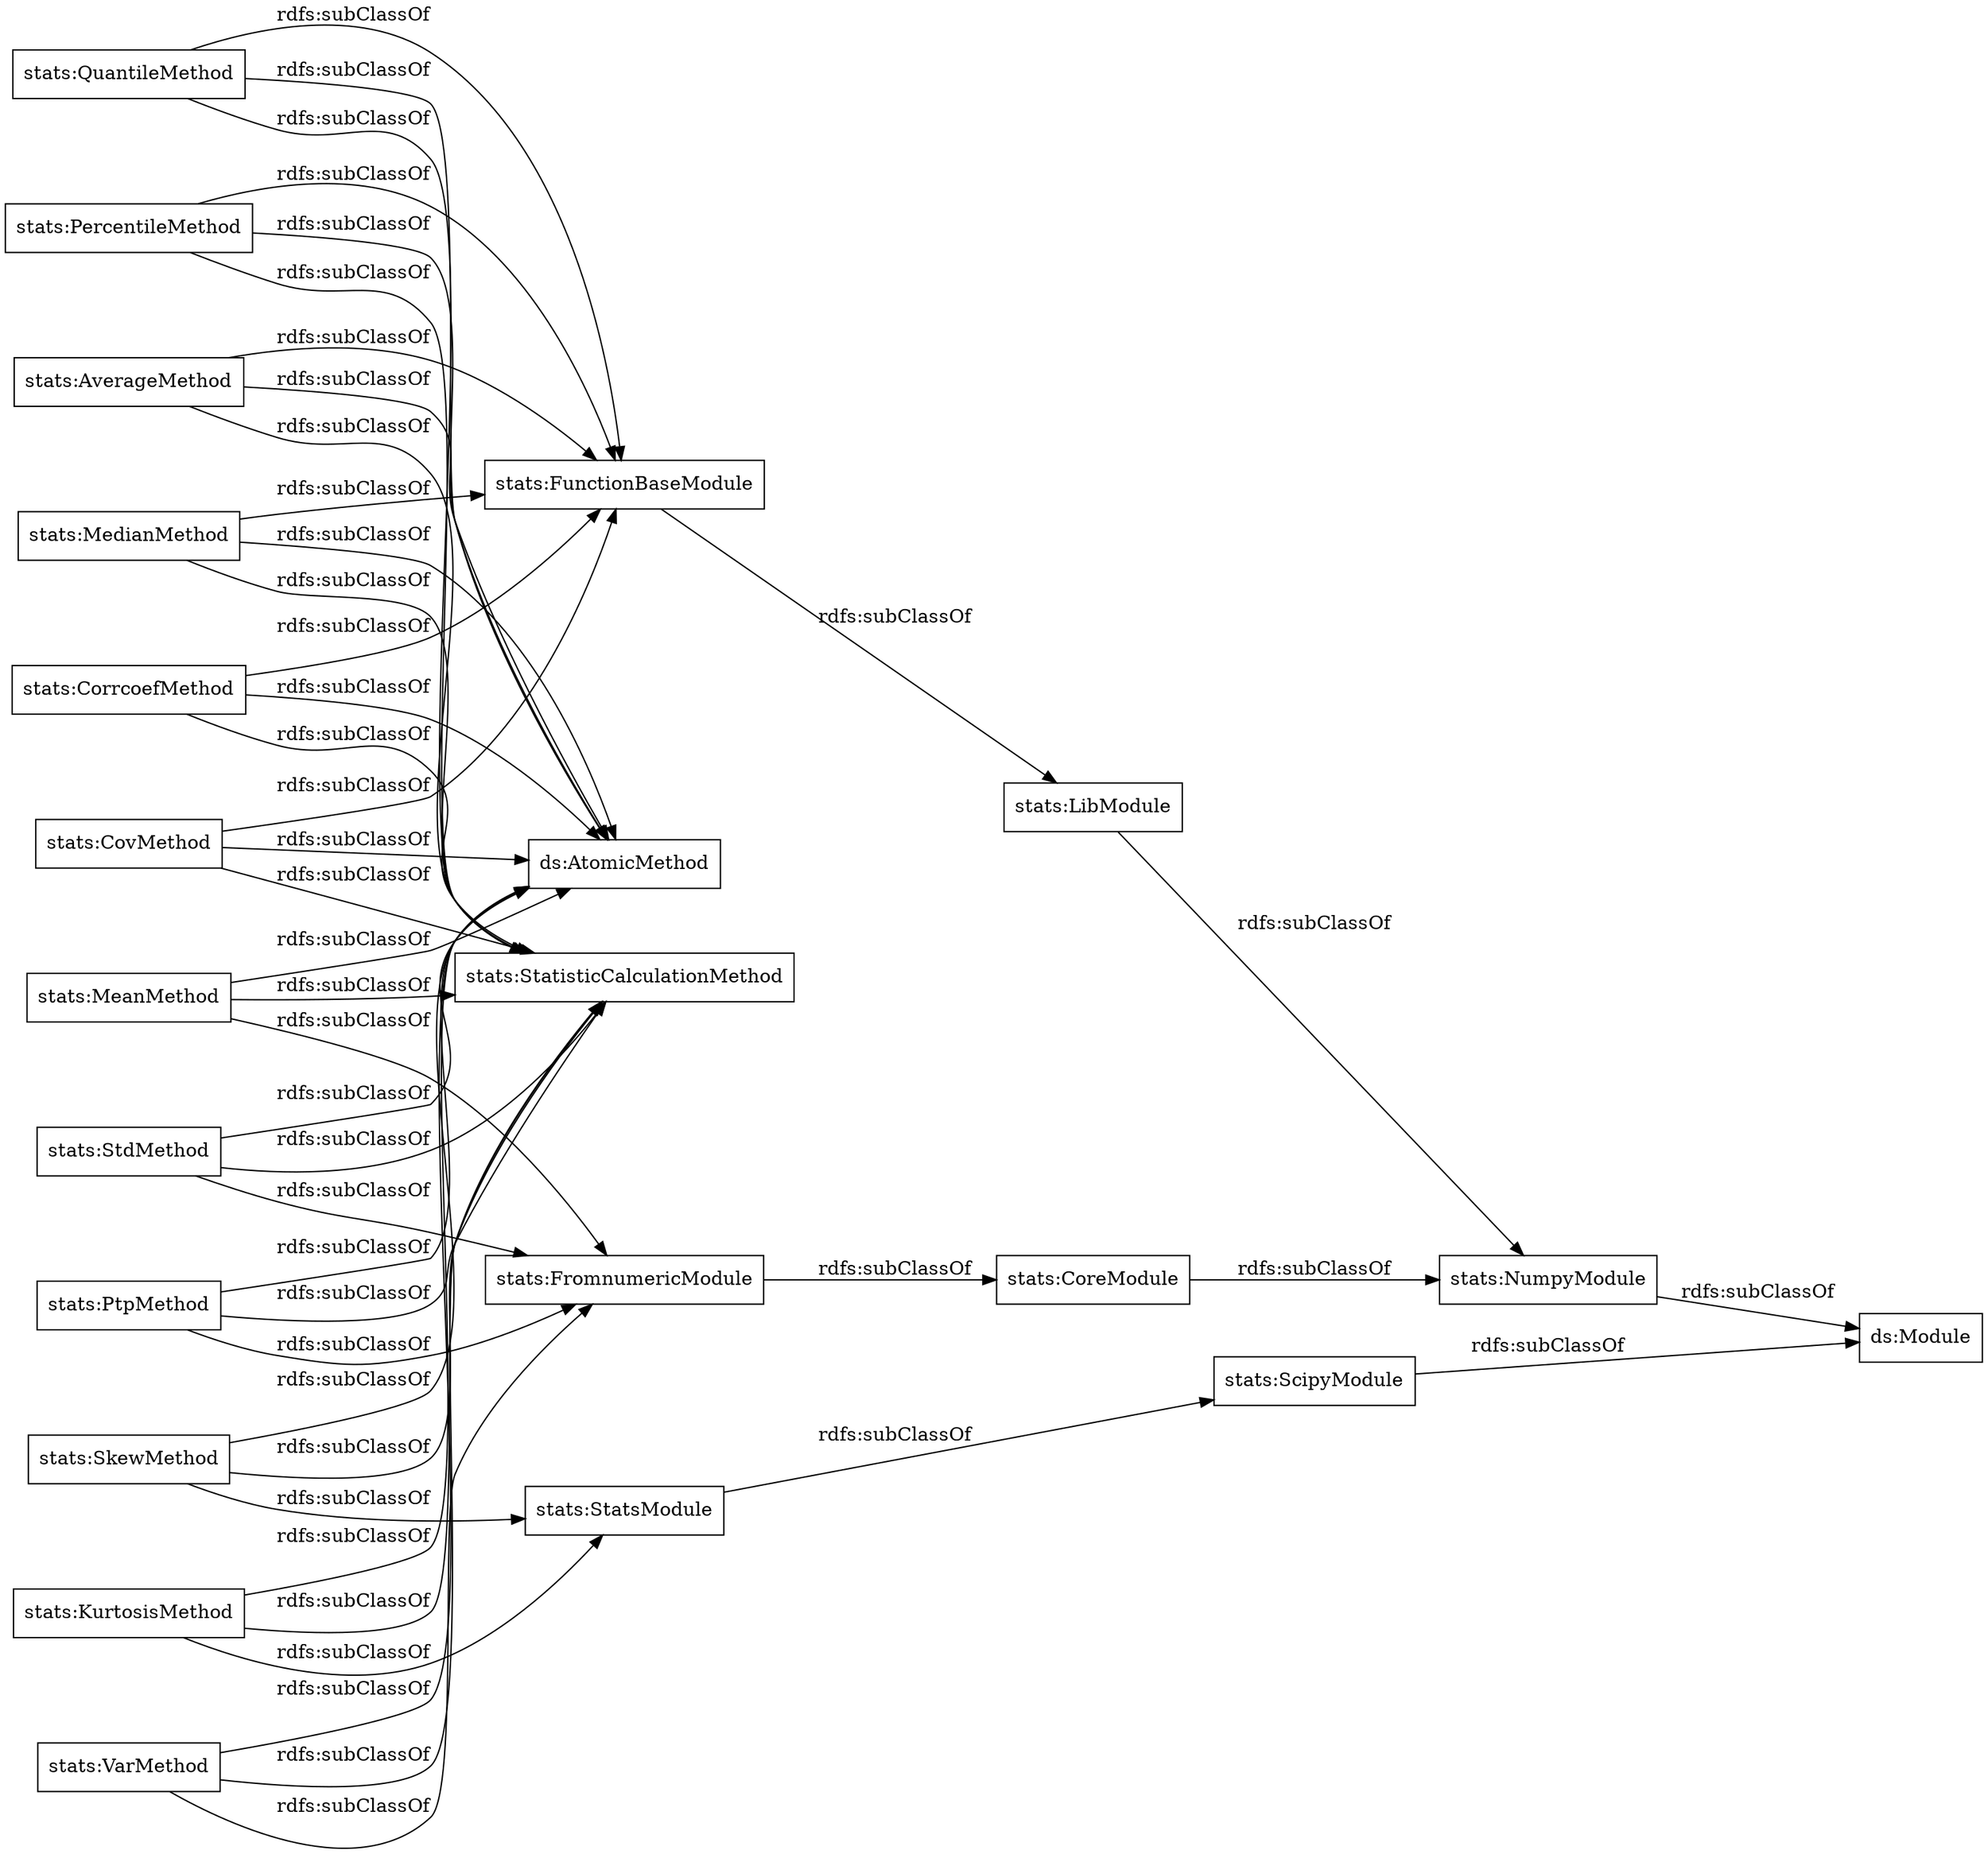 digraph ar2dtool_diagram { 
rankdir=LR;
size="1000"
node [shape = rectangle, color="black"]; "stats:KurtosisMethod" "stats:MedianMethod" "stats:FunctionBaseModule" "stats:CoreModule" "stats:CovMethod" "stats:NumpyModule" "stats:StatsModule" "stats:VarMethod" "stats:PtpMethod" "stats:QuantileMethod" "stats:AverageMethod" "stats:PercentileMethod" "stats:FromnumericModule" "stats:ScipyModule" "stats:StdMethod" "stats:LibModule" "stats:MeanMethod" "stats:CorrcoefMethod" "stats:SkewMethod" ; /*classes style*/
	"stats:NumpyModule" -> "ds:Module" [ label = "rdfs:subClassOf" ];
	"stats:PercentileMethod" -> "stats:StatisticCalculationMethod" [ label = "rdfs:subClassOf" ];
	"stats:PercentileMethod" -> "stats:FunctionBaseModule" [ label = "rdfs:subClassOf" ];
	"stats:PercentileMethod" -> "ds:AtomicMethod" [ label = "rdfs:subClassOf" ];
	"stats:StatsModule" -> "stats:ScipyModule" [ label = "rdfs:subClassOf" ];
	"stats:LibModule" -> "stats:NumpyModule" [ label = "rdfs:subClassOf" ];
	"stats:FunctionBaseModule" -> "stats:LibModule" [ label = "rdfs:subClassOf" ];
	"stats:QuantileMethod" -> "stats:StatisticCalculationMethod" [ label = "rdfs:subClassOf" ];
	"stats:QuantileMethod" -> "stats:FunctionBaseModule" [ label = "rdfs:subClassOf" ];
	"stats:QuantileMethod" -> "ds:AtomicMethod" [ label = "rdfs:subClassOf" ];
	"stats:CoreModule" -> "stats:NumpyModule" [ label = "rdfs:subClassOf" ];
	"stats:AverageMethod" -> "stats:StatisticCalculationMethod" [ label = "rdfs:subClassOf" ];
	"stats:AverageMethod" -> "stats:FunctionBaseModule" [ label = "rdfs:subClassOf" ];
	"stats:AverageMethod" -> "ds:AtomicMethod" [ label = "rdfs:subClassOf" ];
	"stats:ScipyModule" -> "ds:Module" [ label = "rdfs:subClassOf" ];
	"stats:VarMethod" -> "stats:StatisticCalculationMethod" [ label = "rdfs:subClassOf" ];
	"stats:VarMethod" -> "stats:FromnumericModule" [ label = "rdfs:subClassOf" ];
	"stats:VarMethod" -> "ds:AtomicMethod" [ label = "rdfs:subClassOf" ];
	"stats:SkewMethod" -> "stats:StatsModule" [ label = "rdfs:subClassOf" ];
	"stats:SkewMethod" -> "stats:StatisticCalculationMethod" [ label = "rdfs:subClassOf" ];
	"stats:SkewMethod" -> "ds:AtomicMethod" [ label = "rdfs:subClassOf" ];
	"stats:KurtosisMethod" -> "stats:StatsModule" [ label = "rdfs:subClassOf" ];
	"stats:KurtosisMethod" -> "stats:StatisticCalculationMethod" [ label = "rdfs:subClassOf" ];
	"stats:KurtosisMethod" -> "ds:AtomicMethod" [ label = "rdfs:subClassOf" ];
	"stats:CovMethod" -> "stats:StatisticCalculationMethod" [ label = "rdfs:subClassOf" ];
	"stats:CovMethod" -> "stats:FunctionBaseModule" [ label = "rdfs:subClassOf" ];
	"stats:CovMethod" -> "ds:AtomicMethod" [ label = "rdfs:subClassOf" ];
	"stats:PtpMethod" -> "stats:StatisticCalculationMethod" [ label = "rdfs:subClassOf" ];
	"stats:PtpMethod" -> "stats:FromnumericModule" [ label = "rdfs:subClassOf" ];
	"stats:PtpMethod" -> "ds:AtomicMethod" [ label = "rdfs:subClassOf" ];
	"stats:MeanMethod" -> "stats:StatisticCalculationMethod" [ label = "rdfs:subClassOf" ];
	"stats:MeanMethod" -> "stats:FromnumericModule" [ label = "rdfs:subClassOf" ];
	"stats:MeanMethod" -> "ds:AtomicMethod" [ label = "rdfs:subClassOf" ];
	"stats:CorrcoefMethod" -> "stats:StatisticCalculationMethod" [ label = "rdfs:subClassOf" ];
	"stats:CorrcoefMethod" -> "stats:FunctionBaseModule" [ label = "rdfs:subClassOf" ];
	"stats:CorrcoefMethod" -> "ds:AtomicMethod" [ label = "rdfs:subClassOf" ];
	"stats:MedianMethod" -> "stats:StatisticCalculationMethod" [ label = "rdfs:subClassOf" ];
	"stats:MedianMethod" -> "stats:FunctionBaseModule" [ label = "rdfs:subClassOf" ];
	"stats:MedianMethod" -> "ds:AtomicMethod" [ label = "rdfs:subClassOf" ];
	"stats:FromnumericModule" -> "stats:CoreModule" [ label = "rdfs:subClassOf" ];
	"stats:StdMethod" -> "stats:StatisticCalculationMethod" [ label = "rdfs:subClassOf" ];
	"stats:StdMethod" -> "stats:FromnumericModule" [ label = "rdfs:subClassOf" ];
	"stats:StdMethod" -> "ds:AtomicMethod" [ label = "rdfs:subClassOf" ];

}
